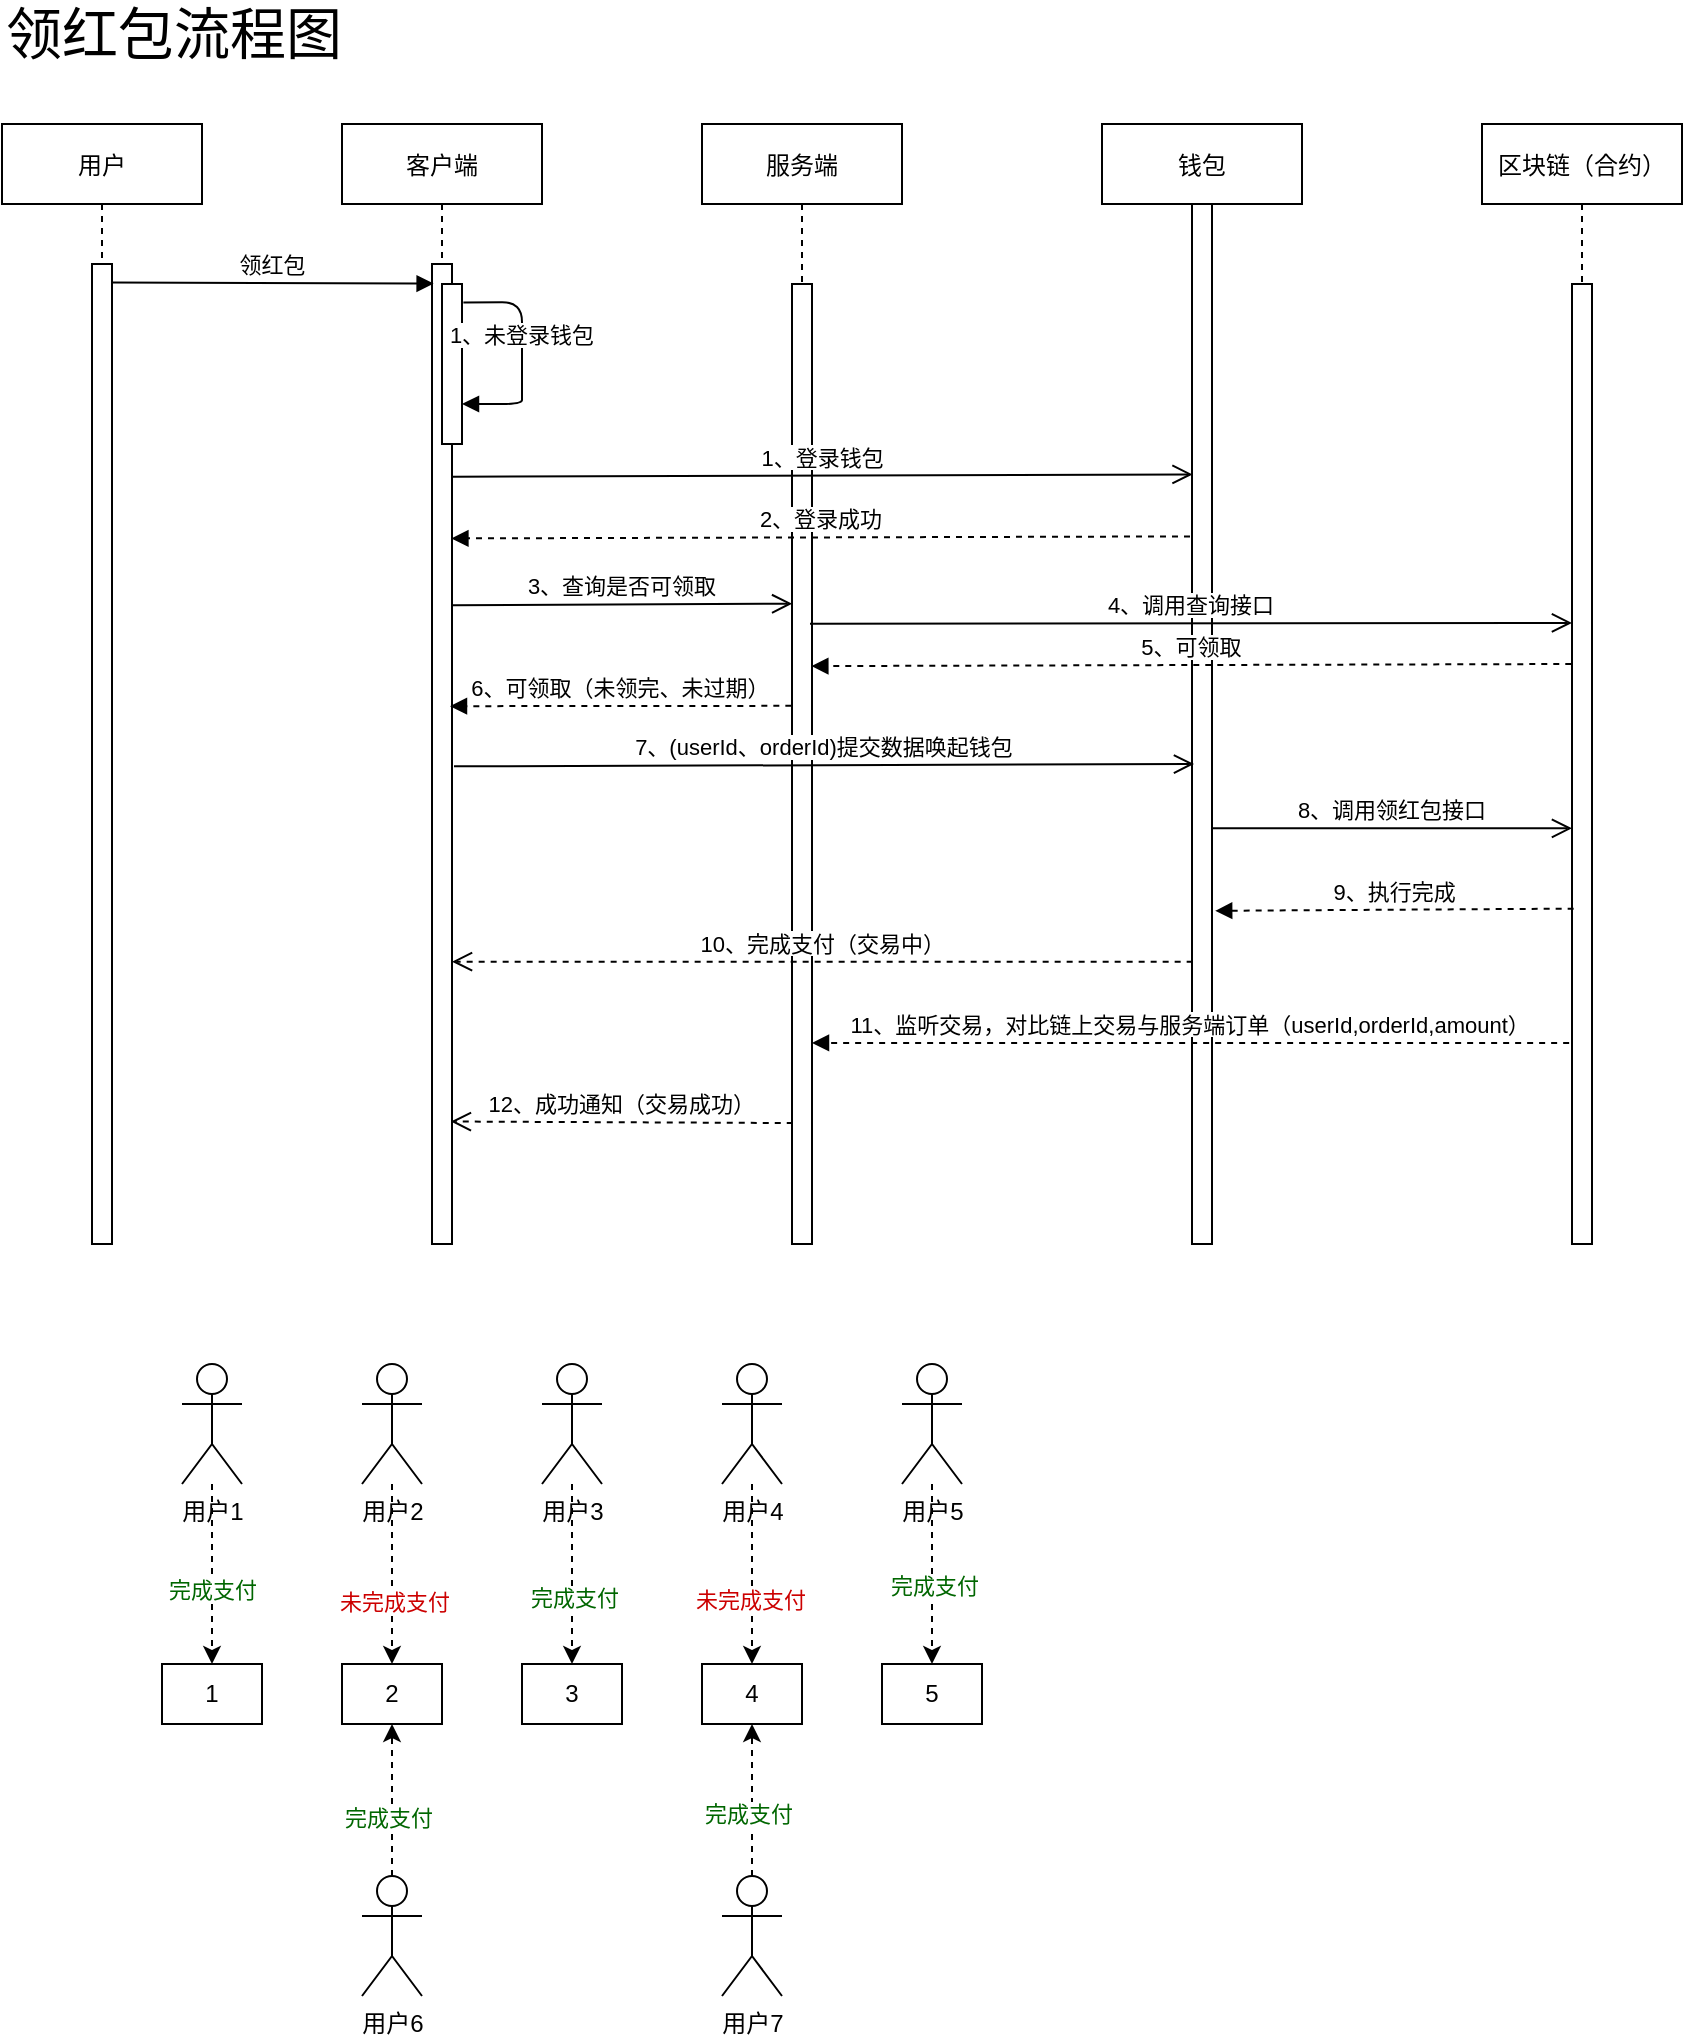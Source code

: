 <mxfile version="20.2.3" type="github">
  <diagram id="kgpKYQtTHZ0yAKxKKP6v" name="Page-1">
    <mxGraphModel dx="2035" dy="628" grid="1" gridSize="10" guides="1" tooltips="1" connect="1" arrows="1" fold="1" page="1" pageScale="1" pageWidth="850" pageHeight="1100" math="0" shadow="0">
      <root>
        <mxCell id="0" />
        <mxCell id="1" parent="0" />
        <mxCell id="3nuBFxr9cyL0pnOWT2aG-1" value="客户端" style="shape=umlLifeline;perimeter=lifelinePerimeter;container=1;collapsible=0;recursiveResize=0;rounded=0;shadow=0;strokeWidth=1;" parent="1" vertex="1">
          <mxGeometry x="120" y="80" width="100" height="560" as="geometry" />
        </mxCell>
        <mxCell id="3nuBFxr9cyL0pnOWT2aG-2" value="" style="points=[];perimeter=orthogonalPerimeter;rounded=0;shadow=0;strokeWidth=1;" parent="3nuBFxr9cyL0pnOWT2aG-1" vertex="1">
          <mxGeometry x="45" y="70" width="10" height="490" as="geometry" />
        </mxCell>
        <mxCell id="3nuBFxr9cyL0pnOWT2aG-4" value="" style="points=[];perimeter=orthogonalPerimeter;rounded=0;shadow=0;strokeWidth=1;" parent="3nuBFxr9cyL0pnOWT2aG-1" vertex="1">
          <mxGeometry x="50" y="80" width="10" height="80" as="geometry" />
        </mxCell>
        <mxCell id="3nuBFxr9cyL0pnOWT2aG-8" value="1、未登录钱包" style="verticalAlign=bottom;endArrow=block;shadow=0;strokeWidth=1;exitX=1.069;exitY=0.115;exitDx=0;exitDy=0;exitPerimeter=0;" parent="3nuBFxr9cyL0pnOWT2aG-1" source="3nuBFxr9cyL0pnOWT2aG-4" target="3nuBFxr9cyL0pnOWT2aG-4" edge="1">
          <mxGeometry relative="1" as="geometry">
            <mxPoint x="155" y="80" as="sourcePoint" />
            <Array as="points">
              <mxPoint x="90" y="89" />
              <mxPoint x="90" y="132" />
              <mxPoint x="90" y="140" />
            </Array>
          </mxGeometry>
        </mxCell>
        <mxCell id="3nuBFxr9cyL0pnOWT2aG-5" value="服务端" style="shape=umlLifeline;perimeter=lifelinePerimeter;container=1;collapsible=0;recursiveResize=0;rounded=0;shadow=0;strokeWidth=1;" parent="1" vertex="1">
          <mxGeometry x="300" y="80" width="100" height="560" as="geometry" />
        </mxCell>
        <mxCell id="3nuBFxr9cyL0pnOWT2aG-6" value="" style="points=[];perimeter=orthogonalPerimeter;rounded=0;shadow=0;strokeWidth=1;" parent="3nuBFxr9cyL0pnOWT2aG-5" vertex="1">
          <mxGeometry x="45" y="80" width="10" height="480" as="geometry" />
        </mxCell>
        <mxCell id="D9tDxCpBudC2g4aELNdZ-12" value="3、查询是否可领取" style="verticalAlign=bottom;endArrow=open;endSize=8;shadow=0;strokeWidth=1;exitX=1.027;exitY=0.318;exitDx=0;exitDy=0;exitPerimeter=0;entryX=0.008;entryY=0.333;entryDx=0;entryDy=0;entryPerimeter=0;" edge="1" parent="3nuBFxr9cyL0pnOWT2aG-5" target="3nuBFxr9cyL0pnOWT2aG-6">
          <mxGeometry relative="1" as="geometry">
            <mxPoint x="40" y="240" as="targetPoint" />
            <mxPoint x="-125.0" y="240.59" as="sourcePoint" />
          </mxGeometry>
        </mxCell>
        <mxCell id="3nuBFxr9cyL0pnOWT2aG-7" value="10、完成支付（交易中）" style="verticalAlign=bottom;endArrow=open;dashed=1;endSize=8;exitX=0.033;exitY=0.767;shadow=0;strokeWidth=1;exitDx=0;exitDy=0;exitPerimeter=0;" parent="1" edge="1">
          <mxGeometry relative="1" as="geometry">
            <mxPoint x="175" y="498.84" as="targetPoint" />
            <mxPoint x="545.33" y="498.84" as="sourcePoint" />
          </mxGeometry>
        </mxCell>
        <mxCell id="3nuBFxr9cyL0pnOWT2aG-9" value="2、登录成功" style="verticalAlign=bottom;endArrow=block;shadow=0;strokeWidth=1;exitX=-0.1;exitY=0.378;exitDx=0;exitDy=0;exitPerimeter=0;entryX=0.971;entryY=0.28;entryDx=0;entryDy=0;entryPerimeter=0;dashed=1;" parent="1" target="3nuBFxr9cyL0pnOWT2aG-2" edge="1">
          <mxGeometry relative="1" as="geometry">
            <mxPoint x="544.0" y="286.2" as="sourcePoint" />
            <mxPoint x="169.667" y="286.2" as="targetPoint" />
          </mxGeometry>
        </mxCell>
        <mxCell id="3nuBFxr9cyL0pnOWT2aG-10" value="1、登录钱包" style="verticalAlign=bottom;endArrow=open;endSize=8;shadow=0;strokeWidth=1;exitX=1.027;exitY=0.318;exitDx=0;exitDy=0;exitPerimeter=0;entryX=0.028;entryY=0.298;entryDx=0;entryDy=0;entryPerimeter=0;" parent="1" edge="1">
          <mxGeometry relative="1" as="geometry">
            <mxPoint x="545.28" y="255.2" as="targetPoint" />
            <mxPoint x="175.27" y="256.38" as="sourcePoint" />
          </mxGeometry>
        </mxCell>
        <mxCell id="D9tDxCpBudC2g4aELNdZ-1" value="钱包" style="shape=umlLifeline;perimeter=lifelinePerimeter;container=1;collapsible=0;recursiveResize=0;rounded=0;shadow=0;strokeWidth=1;" vertex="1" parent="1">
          <mxGeometry x="500" y="80" width="100" height="560" as="geometry" />
        </mxCell>
        <mxCell id="D9tDxCpBudC2g4aELNdZ-2" value="" style="points=[];perimeter=orthogonalPerimeter;rounded=0;shadow=0;strokeWidth=1;" vertex="1" parent="D9tDxCpBudC2g4aELNdZ-1">
          <mxGeometry x="45" y="40" width="10" height="520" as="geometry" />
        </mxCell>
        <mxCell id="D9tDxCpBudC2g4aELNdZ-3" value="区块链（合约）" style="shape=umlLifeline;perimeter=lifelinePerimeter;container=1;collapsible=0;recursiveResize=0;rounded=0;shadow=0;strokeWidth=1;" vertex="1" parent="1">
          <mxGeometry x="690" y="80" width="100" height="560" as="geometry" />
        </mxCell>
        <mxCell id="D9tDxCpBudC2g4aELNdZ-4" value="" style="points=[];perimeter=orthogonalPerimeter;rounded=0;shadow=0;strokeWidth=1;" vertex="1" parent="D9tDxCpBudC2g4aELNdZ-3">
          <mxGeometry x="45" y="80" width="10" height="480" as="geometry" />
        </mxCell>
        <mxCell id="D9tDxCpBudC2g4aELNdZ-5" value="用户" style="shape=umlLifeline;perimeter=lifelinePerimeter;container=1;collapsible=0;recursiveResize=0;rounded=0;shadow=0;strokeWidth=1;" vertex="1" parent="1">
          <mxGeometry x="-50" y="80" width="100" height="560" as="geometry" />
        </mxCell>
        <mxCell id="D9tDxCpBudC2g4aELNdZ-6" value="" style="points=[];perimeter=orthogonalPerimeter;rounded=0;shadow=0;strokeWidth=1;" vertex="1" parent="D9tDxCpBudC2g4aELNdZ-5">
          <mxGeometry x="45" y="70" width="10" height="490" as="geometry" />
        </mxCell>
        <mxCell id="D9tDxCpBudC2g4aELNdZ-16" value="6、可领取（未领完、未过期）" style="verticalAlign=bottom;endArrow=block;shadow=0;strokeWidth=1;exitX=-0.033;exitY=0.429;exitDx=0;exitDy=0;exitPerimeter=0;dashed=1;entryX=0.9;entryY=0.441;entryDx=0;entryDy=0;entryPerimeter=0;" edge="1" parent="1">
          <mxGeometry relative="1" as="geometry">
            <mxPoint x="344.67" y="370.92" as="sourcePoint" />
            <mxPoint x="174" y="371.09" as="targetPoint" />
          </mxGeometry>
        </mxCell>
        <mxCell id="D9tDxCpBudC2g4aELNdZ-17" value="7、(userId、orderId)提交数据唤起钱包" style="verticalAlign=bottom;endArrow=open;endSize=8;shadow=0;strokeWidth=1;exitX=1.027;exitY=0.318;exitDx=0;exitDy=0;exitPerimeter=0;entryX=0.028;entryY=0.298;entryDx=0;entryDy=0;entryPerimeter=0;" edge="1" parent="1">
          <mxGeometry relative="1" as="geometry">
            <mxPoint x="546.01" y="400.0" as="targetPoint" />
            <mxPoint x="176" y="401.18" as="sourcePoint" />
          </mxGeometry>
        </mxCell>
        <mxCell id="D9tDxCpBudC2g4aELNdZ-18" value="8、调用领红包接口" style="verticalAlign=bottom;endArrow=open;endSize=8;shadow=0;strokeWidth=1;exitX=1.027;exitY=0.318;exitDx=0;exitDy=0;exitPerimeter=0;" edge="1" parent="1">
          <mxGeometry relative="1" as="geometry">
            <mxPoint x="735" y="432.18" as="targetPoint" />
            <mxPoint x="555.0" y="432.18" as="sourcePoint" />
          </mxGeometry>
        </mxCell>
        <mxCell id="D9tDxCpBudC2g4aELNdZ-19" value="9、执行完成" style="verticalAlign=bottom;endArrow=block;shadow=0;strokeWidth=1;exitX=0.083;exitY=0.476;exitDx=0;exitDy=0;exitPerimeter=0;dashed=1;entryX=1.159;entryY=0.695;entryDx=0;entryDy=0;entryPerimeter=0;" edge="1" parent="1">
          <mxGeometry relative="1" as="geometry">
            <mxPoint x="735.83" y="472.32" as="sourcePoint" />
            <mxPoint x="556.59" y="473.4" as="targetPoint" />
          </mxGeometry>
        </mxCell>
        <mxCell id="D9tDxCpBudC2g4aELNdZ-20" value="11、监听交易，对比链上交易与服务端订单（userId,orderId,amount）" style="verticalAlign=bottom;endArrow=block;shadow=0;strokeWidth=1;exitX=-0.143;exitY=0.801;exitDx=0;exitDy=0;exitPerimeter=0;dashed=1;" edge="1" parent="1">
          <mxGeometry relative="1" as="geometry">
            <mxPoint x="733.57" y="539.48" as="sourcePoint" />
            <mxPoint x="355" y="539.48" as="targetPoint" />
          </mxGeometry>
        </mxCell>
        <mxCell id="D9tDxCpBudC2g4aELNdZ-21" value="12、成功通知（交易成功）" style="verticalAlign=bottom;endArrow=open;dashed=1;endSize=8;shadow=0;strokeWidth=1;exitX=0.038;exitY=0.874;exitDx=0;exitDy=0;exitPerimeter=0;entryX=0.943;entryY=0.875;entryDx=0;entryDy=0;entryPerimeter=0;" edge="1" parent="1" source="3nuBFxr9cyL0pnOWT2aG-6" target="3nuBFxr9cyL0pnOWT2aG-2">
          <mxGeometry relative="1" as="geometry">
            <mxPoint x="180" y="580.0" as="targetPoint" />
            <mxPoint x="340" y="580" as="sourcePoint" />
          </mxGeometry>
        </mxCell>
        <mxCell id="D9tDxCpBudC2g4aELNdZ-10" value="领红包" style="verticalAlign=bottom;endArrow=block;shadow=0;strokeWidth=1;entryX=0.081;entryY=0.02;entryDx=0;entryDy=0;entryPerimeter=0;exitX=0.972;exitY=0.019;exitDx=0;exitDy=0;exitPerimeter=0;" edge="1" parent="1" source="D9tDxCpBudC2g4aELNdZ-6" target="3nuBFxr9cyL0pnOWT2aG-2">
          <mxGeometry relative="1" as="geometry">
            <mxPoint x="10" y="160" as="sourcePoint" />
            <mxPoint x="150" y="160" as="targetPoint" />
          </mxGeometry>
        </mxCell>
        <mxCell id="D9tDxCpBudC2g4aELNdZ-22" value="4、调用查询接口" style="verticalAlign=bottom;endArrow=open;endSize=8;shadow=0;strokeWidth=1;exitX=0.9;exitY=0.354;exitDx=0;exitDy=0;exitPerimeter=0;entryX=0;entryY=0.353;entryDx=0;entryDy=0;entryPerimeter=0;" edge="1" parent="1" source="3nuBFxr9cyL0pnOWT2aG-6" target="D9tDxCpBudC2g4aELNdZ-4">
          <mxGeometry relative="1" as="geometry">
            <mxPoint x="730" y="330" as="targetPoint" />
            <mxPoint x="370" y="330" as="sourcePoint" />
          </mxGeometry>
        </mxCell>
        <mxCell id="D9tDxCpBudC2g4aELNdZ-23" value="5、可领取" style="verticalAlign=bottom;endArrow=block;shadow=0;strokeWidth=1;exitX=-0.1;exitY=0.378;exitDx=0;exitDy=0;exitPerimeter=0;entryX=0.967;entryY=0.398;entryDx=0;entryDy=0;entryPerimeter=0;dashed=1;" edge="1" parent="1" target="3nuBFxr9cyL0pnOWT2aG-6">
          <mxGeometry relative="1" as="geometry">
            <mxPoint x="734.64" y="350.0" as="sourcePoint" />
            <mxPoint x="365.35" y="351.0" as="targetPoint" />
          </mxGeometry>
        </mxCell>
        <mxCell id="D9tDxCpBudC2g4aELNdZ-24" value="1" style="rounded=0;whiteSpace=wrap;html=1;" vertex="1" parent="1">
          <mxGeometry x="30" y="850" width="50" height="30" as="geometry" />
        </mxCell>
        <mxCell id="D9tDxCpBudC2g4aELNdZ-25" value="2" style="rounded=0;whiteSpace=wrap;html=1;" vertex="1" parent="1">
          <mxGeometry x="120" y="850" width="50" height="30" as="geometry" />
        </mxCell>
        <mxCell id="D9tDxCpBudC2g4aELNdZ-26" value="3" style="rounded=0;whiteSpace=wrap;html=1;" vertex="1" parent="1">
          <mxGeometry x="210" y="850" width="50" height="30" as="geometry" />
        </mxCell>
        <mxCell id="D9tDxCpBudC2g4aELNdZ-27" value="4" style="rounded=0;whiteSpace=wrap;html=1;" vertex="1" parent="1">
          <mxGeometry x="300" y="850" width="50" height="30" as="geometry" />
        </mxCell>
        <mxCell id="D9tDxCpBudC2g4aELNdZ-28" value="5" style="rounded=0;whiteSpace=wrap;html=1;" vertex="1" parent="1">
          <mxGeometry x="390" y="850" width="50" height="30" as="geometry" />
        </mxCell>
        <mxCell id="D9tDxCpBudC2g4aELNdZ-36" value="" style="edgeStyle=orthogonalEdgeStyle;rounded=0;orthogonalLoop=1;jettySize=auto;html=1;dashed=1;" edge="1" parent="1" source="D9tDxCpBudC2g4aELNdZ-29" target="D9tDxCpBudC2g4aELNdZ-24">
          <mxGeometry relative="1" as="geometry" />
        </mxCell>
        <mxCell id="D9tDxCpBudC2g4aELNdZ-47" value="完成支付" style="edgeLabel;html=1;align=center;verticalAlign=middle;resizable=0;points=[];fontSize=11;fontColor=#006600;" vertex="1" connectable="0" parent="D9tDxCpBudC2g4aELNdZ-36">
          <mxGeometry x="0.178" relative="1" as="geometry">
            <mxPoint as="offset" />
          </mxGeometry>
        </mxCell>
        <mxCell id="D9tDxCpBudC2g4aELNdZ-29" value="用户1" style="shape=umlActor;verticalLabelPosition=bottom;verticalAlign=top;html=1;outlineConnect=0;" vertex="1" parent="1">
          <mxGeometry x="40" y="700" width="30" height="60" as="geometry" />
        </mxCell>
        <mxCell id="D9tDxCpBudC2g4aELNdZ-37" value="" style="edgeStyle=orthogonalEdgeStyle;rounded=0;orthogonalLoop=1;jettySize=auto;html=1;dashed=1;" edge="1" parent="1" source="D9tDxCpBudC2g4aELNdZ-31" target="D9tDxCpBudC2g4aELNdZ-25">
          <mxGeometry relative="1" as="geometry" />
        </mxCell>
        <mxCell id="D9tDxCpBudC2g4aELNdZ-48" value="未完成支付" style="edgeLabel;html=1;align=center;verticalAlign=middle;resizable=0;points=[];fontSize=11;fontColor=#CC0000;" vertex="1" connectable="0" parent="D9tDxCpBudC2g4aELNdZ-37">
          <mxGeometry x="0.311" y="1" relative="1" as="geometry">
            <mxPoint as="offset" />
          </mxGeometry>
        </mxCell>
        <mxCell id="D9tDxCpBudC2g4aELNdZ-31" value="用户2" style="shape=umlActor;verticalLabelPosition=bottom;verticalAlign=top;html=1;outlineConnect=0;" vertex="1" parent="1">
          <mxGeometry x="130" y="700" width="30" height="60" as="geometry" />
        </mxCell>
        <mxCell id="D9tDxCpBudC2g4aELNdZ-38" value="" style="edgeStyle=orthogonalEdgeStyle;rounded=0;orthogonalLoop=1;jettySize=auto;html=1;dashed=1;" edge="1" parent="1" source="D9tDxCpBudC2g4aELNdZ-32" target="D9tDxCpBudC2g4aELNdZ-26">
          <mxGeometry relative="1" as="geometry" />
        </mxCell>
        <mxCell id="D9tDxCpBudC2g4aELNdZ-49" value="完成支付" style="edgeLabel;html=1;align=center;verticalAlign=middle;resizable=0;points=[];fontSize=11;fontColor=#006600;" vertex="1" connectable="0" parent="D9tDxCpBudC2g4aELNdZ-38">
          <mxGeometry x="0.252" y="1" relative="1" as="geometry">
            <mxPoint as="offset" />
          </mxGeometry>
        </mxCell>
        <mxCell id="D9tDxCpBudC2g4aELNdZ-32" value="用户3" style="shape=umlActor;verticalLabelPosition=bottom;verticalAlign=top;html=1;outlineConnect=0;" vertex="1" parent="1">
          <mxGeometry x="220" y="700" width="30" height="60" as="geometry" />
        </mxCell>
        <mxCell id="D9tDxCpBudC2g4aELNdZ-39" value="" style="edgeStyle=orthogonalEdgeStyle;rounded=0;orthogonalLoop=1;jettySize=auto;html=1;dashed=1;" edge="1" parent="1" source="D9tDxCpBudC2g4aELNdZ-33" target="D9tDxCpBudC2g4aELNdZ-27">
          <mxGeometry relative="1" as="geometry" />
        </mxCell>
        <mxCell id="D9tDxCpBudC2g4aELNdZ-50" value="未完成支付" style="edgeLabel;html=1;align=center;verticalAlign=middle;resizable=0;points=[];fontSize=11;fontColor=#CC0000;" vertex="1" connectable="0" parent="D9tDxCpBudC2g4aELNdZ-39">
          <mxGeometry x="0.289" y="-1" relative="1" as="geometry">
            <mxPoint as="offset" />
          </mxGeometry>
        </mxCell>
        <mxCell id="D9tDxCpBudC2g4aELNdZ-33" value="用户4" style="shape=umlActor;verticalLabelPosition=bottom;verticalAlign=top;html=1;outlineConnect=0;" vertex="1" parent="1">
          <mxGeometry x="310" y="700" width="30" height="60" as="geometry" />
        </mxCell>
        <mxCell id="D9tDxCpBudC2g4aELNdZ-40" value="" style="edgeStyle=orthogonalEdgeStyle;rounded=0;orthogonalLoop=1;jettySize=auto;html=1;dashed=1;" edge="1" parent="1" source="D9tDxCpBudC2g4aELNdZ-34" target="D9tDxCpBudC2g4aELNdZ-28">
          <mxGeometry relative="1" as="geometry" />
        </mxCell>
        <mxCell id="D9tDxCpBudC2g4aELNdZ-51" value="完成支付" style="edgeLabel;html=1;align=center;verticalAlign=middle;resizable=0;points=[];fontSize=11;fontColor=#006600;" vertex="1" connectable="0" parent="D9tDxCpBudC2g4aELNdZ-40">
          <mxGeometry x="0.127" y="1" relative="1" as="geometry">
            <mxPoint as="offset" />
          </mxGeometry>
        </mxCell>
        <mxCell id="D9tDxCpBudC2g4aELNdZ-34" value="用户5" style="shape=umlActor;verticalLabelPosition=bottom;verticalAlign=top;html=1;outlineConnect=0;" vertex="1" parent="1">
          <mxGeometry x="400" y="700" width="30" height="60" as="geometry" />
        </mxCell>
        <mxCell id="D9tDxCpBudC2g4aELNdZ-42" value="" style="edgeStyle=orthogonalEdgeStyle;rounded=0;orthogonalLoop=1;jettySize=auto;html=1;dashed=1;" edge="1" parent="1" source="D9tDxCpBudC2g4aELNdZ-41" target="D9tDxCpBudC2g4aELNdZ-25">
          <mxGeometry relative="1" as="geometry" />
        </mxCell>
        <mxCell id="D9tDxCpBudC2g4aELNdZ-52" value="完成支付" style="edgeLabel;html=1;align=center;verticalAlign=middle;resizable=0;points=[];fontSize=11;fontColor=#006600;" vertex="1" connectable="0" parent="D9tDxCpBudC2g4aELNdZ-42">
          <mxGeometry x="-0.229" y="2" relative="1" as="geometry">
            <mxPoint as="offset" />
          </mxGeometry>
        </mxCell>
        <mxCell id="D9tDxCpBudC2g4aELNdZ-41" value="用户6" style="shape=umlActor;verticalLabelPosition=bottom;verticalAlign=top;html=1;outlineConnect=0;" vertex="1" parent="1">
          <mxGeometry x="130" y="956" width="30" height="60" as="geometry" />
        </mxCell>
        <mxCell id="D9tDxCpBudC2g4aELNdZ-54" value="" style="edgeStyle=orthogonalEdgeStyle;rounded=0;orthogonalLoop=1;jettySize=auto;html=1;dashed=1;fontSize=11;" edge="1" parent="1" source="D9tDxCpBudC2g4aELNdZ-53" target="D9tDxCpBudC2g4aELNdZ-27">
          <mxGeometry relative="1" as="geometry" />
        </mxCell>
        <mxCell id="D9tDxCpBudC2g4aELNdZ-55" value="完成支付" style="edgeLabel;html=1;align=center;verticalAlign=middle;resizable=0;points=[];fontSize=11;fontColor=#006600;" vertex="1" connectable="0" parent="D9tDxCpBudC2g4aELNdZ-54">
          <mxGeometry x="-0.184" y="2" relative="1" as="geometry">
            <mxPoint as="offset" />
          </mxGeometry>
        </mxCell>
        <mxCell id="D9tDxCpBudC2g4aELNdZ-53" value="用户7" style="shape=umlActor;verticalLabelPosition=bottom;verticalAlign=top;html=1;outlineConnect=0;" vertex="1" parent="1">
          <mxGeometry x="310" y="956" width="30" height="60" as="geometry" />
        </mxCell>
        <mxCell id="D9tDxCpBudC2g4aELNdZ-56" value="领红包流程图" style="text;html=1;strokeColor=none;fillColor=none;align=left;verticalAlign=middle;whiteSpace=wrap;rounded=0;fontSize=28;fontColor=#000000;" vertex="1" parent="1">
          <mxGeometry x="-50" y="20" width="190" height="30" as="geometry" />
        </mxCell>
      </root>
    </mxGraphModel>
  </diagram>
</mxfile>
